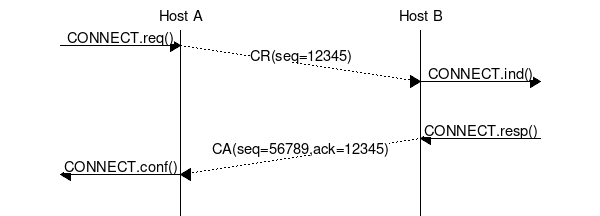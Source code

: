 msc{
      a [label="", linecolour=white],
      b [label="Host A", linecolour=black],
      z [label="", linecolour=white],
      c [label="Host B", linecolour=black],
      d [label="", linecolour=white];

      a=>b [ label = "CONNECT.req()" ] ,
      b>>c [ arcskip="1", label="CR(seq=12345)"];
      c=>d [ label = "CONNECT.ind()" ];

      |||;

      d=>c [ label = "CONNECT.resp()" ] ,
      c>>b [ arcskip="1", label="CA(seq=56789,ack=12345)"];
      b=>a [ label = "CONNECT.conf()"];

      |||;
}
